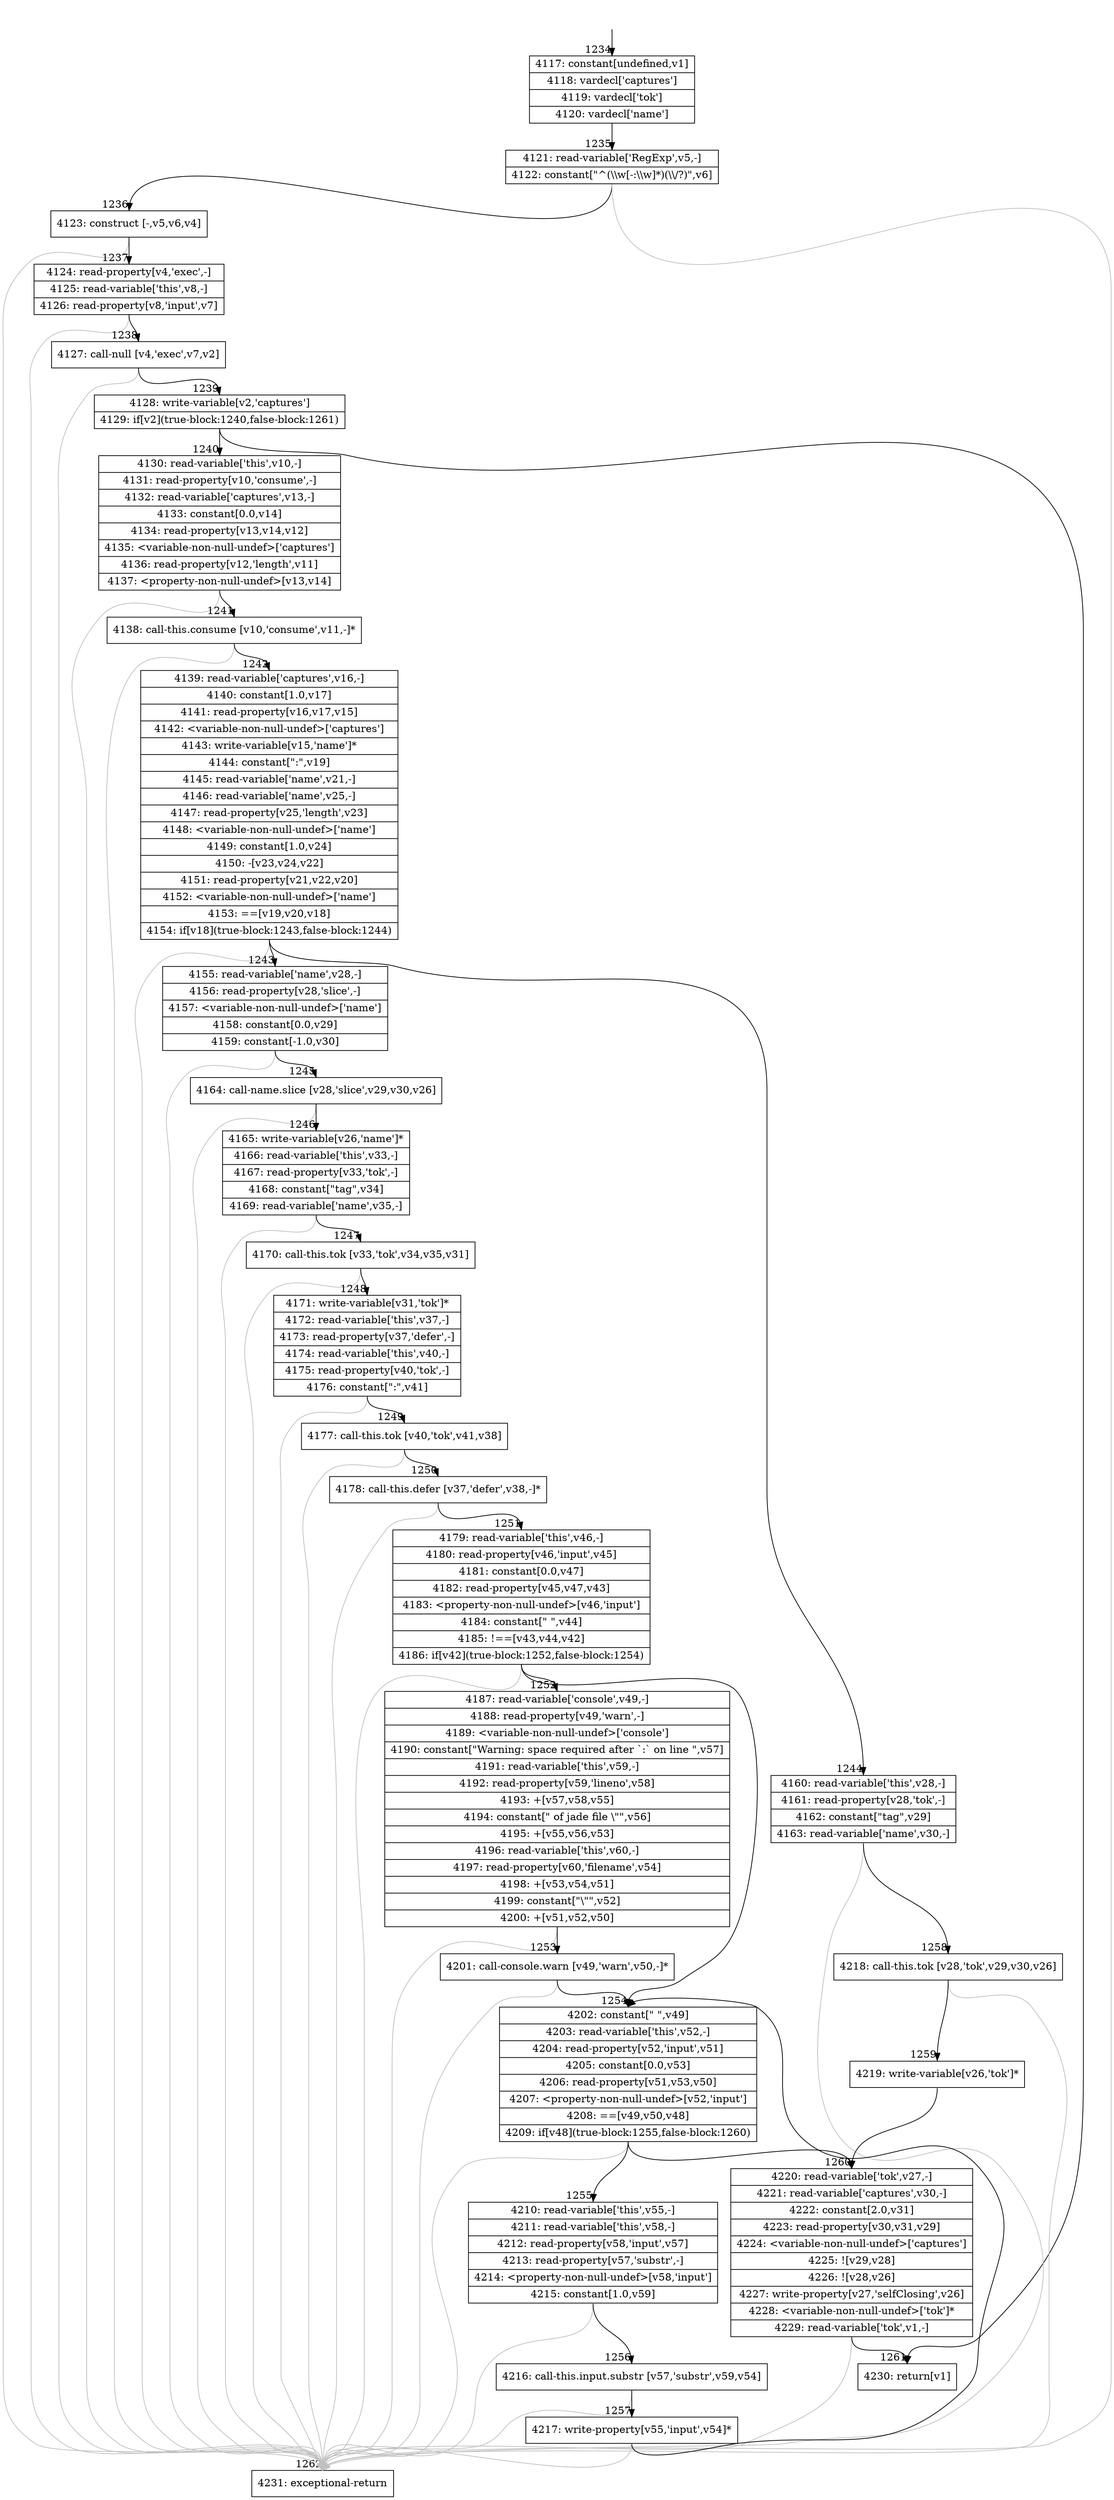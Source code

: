 digraph {
rankdir="TD"
BB_entry71[shape=none,label=""];
BB_entry71 -> BB1234 [tailport=s, headport=n, headlabel="    1234"]
BB1234 [shape=record label="{4117: constant[undefined,v1]|4118: vardecl['captures']|4119: vardecl['tok']|4120: vardecl['name']}" ] 
BB1234 -> BB1235 [tailport=s, headport=n, headlabel="      1235"]
BB1235 [shape=record label="{4121: read-variable['RegExp',v5,-]|4122: constant[\"^(\\\\w[-:\\\\w]*)(\\\\/?)\",v6]}" ] 
BB1235 -> BB1236 [tailport=s, headport=n, headlabel="      1236"]
BB1235 -> BB1262 [tailport=s, headport=n, color=gray, headlabel="      1262"]
BB1236 [shape=record label="{4123: construct [-,v5,v6,v4]}" ] 
BB1236 -> BB1237 [tailport=s, headport=n, headlabel="      1237"]
BB1236 -> BB1262 [tailport=s, headport=n, color=gray]
BB1237 [shape=record label="{4124: read-property[v4,'exec',-]|4125: read-variable['this',v8,-]|4126: read-property[v8,'input',v7]}" ] 
BB1237 -> BB1238 [tailport=s, headport=n, headlabel="      1238"]
BB1237 -> BB1262 [tailport=s, headport=n, color=gray]
BB1238 [shape=record label="{4127: call-null [v4,'exec',v7,v2]}" ] 
BB1238 -> BB1239 [tailport=s, headport=n, headlabel="      1239"]
BB1238 -> BB1262 [tailport=s, headport=n, color=gray]
BB1239 [shape=record label="{4128: write-variable[v2,'captures']|4129: if[v2](true-block:1240,false-block:1261)}" ] 
BB1239 -> BB1240 [tailport=s, headport=n, headlabel="      1240"]
BB1239 -> BB1261 [tailport=s, headport=n, headlabel="      1261"]
BB1240 [shape=record label="{4130: read-variable['this',v10,-]|4131: read-property[v10,'consume',-]|4132: read-variable['captures',v13,-]|4133: constant[0.0,v14]|4134: read-property[v13,v14,v12]|4135: \<variable-non-null-undef\>['captures']|4136: read-property[v12,'length',v11]|4137: \<property-non-null-undef\>[v13,v14]}" ] 
BB1240 -> BB1241 [tailport=s, headport=n, headlabel="      1241"]
BB1240 -> BB1262 [tailport=s, headport=n, color=gray]
BB1241 [shape=record label="{4138: call-this.consume [v10,'consume',v11,-]*}" ] 
BB1241 -> BB1242 [tailport=s, headport=n, headlabel="      1242"]
BB1241 -> BB1262 [tailport=s, headport=n, color=gray]
BB1242 [shape=record label="{4139: read-variable['captures',v16,-]|4140: constant[1.0,v17]|4141: read-property[v16,v17,v15]|4142: \<variable-non-null-undef\>['captures']|4143: write-variable[v15,'name']*|4144: constant[\":\",v19]|4145: read-variable['name',v21,-]|4146: read-variable['name',v25,-]|4147: read-property[v25,'length',v23]|4148: \<variable-non-null-undef\>['name']|4149: constant[1.0,v24]|4150: -[v23,v24,v22]|4151: read-property[v21,v22,v20]|4152: \<variable-non-null-undef\>['name']|4153: ==[v19,v20,v18]|4154: if[v18](true-block:1243,false-block:1244)}" ] 
BB1242 -> BB1243 [tailport=s, headport=n, headlabel="      1243"]
BB1242 -> BB1244 [tailport=s, headport=n, headlabel="      1244"]
BB1242 -> BB1262 [tailport=s, headport=n, color=gray]
BB1243 [shape=record label="{4155: read-variable['name',v28,-]|4156: read-property[v28,'slice',-]|4157: \<variable-non-null-undef\>['name']|4158: constant[0.0,v29]|4159: constant[-1.0,v30]}" ] 
BB1243 -> BB1245 [tailport=s, headport=n, headlabel="      1245"]
BB1243 -> BB1262 [tailport=s, headport=n, color=gray]
BB1244 [shape=record label="{4160: read-variable['this',v28,-]|4161: read-property[v28,'tok',-]|4162: constant[\"tag\",v29]|4163: read-variable['name',v30,-]}" ] 
BB1244 -> BB1258 [tailport=s, headport=n, headlabel="      1258"]
BB1244 -> BB1262 [tailport=s, headport=n, color=gray]
BB1245 [shape=record label="{4164: call-name.slice [v28,'slice',v29,v30,v26]}" ] 
BB1245 -> BB1246 [tailport=s, headport=n, headlabel="      1246"]
BB1245 -> BB1262 [tailport=s, headport=n, color=gray]
BB1246 [shape=record label="{4165: write-variable[v26,'name']*|4166: read-variable['this',v33,-]|4167: read-property[v33,'tok',-]|4168: constant[\"tag\",v34]|4169: read-variable['name',v35,-]}" ] 
BB1246 -> BB1247 [tailport=s, headport=n, headlabel="      1247"]
BB1246 -> BB1262 [tailport=s, headport=n, color=gray]
BB1247 [shape=record label="{4170: call-this.tok [v33,'tok',v34,v35,v31]}" ] 
BB1247 -> BB1248 [tailport=s, headport=n, headlabel="      1248"]
BB1247 -> BB1262 [tailport=s, headport=n, color=gray]
BB1248 [shape=record label="{4171: write-variable[v31,'tok']*|4172: read-variable['this',v37,-]|4173: read-property[v37,'defer',-]|4174: read-variable['this',v40,-]|4175: read-property[v40,'tok',-]|4176: constant[\":\",v41]}" ] 
BB1248 -> BB1249 [tailport=s, headport=n, headlabel="      1249"]
BB1248 -> BB1262 [tailport=s, headport=n, color=gray]
BB1249 [shape=record label="{4177: call-this.tok [v40,'tok',v41,v38]}" ] 
BB1249 -> BB1250 [tailport=s, headport=n, headlabel="      1250"]
BB1249 -> BB1262 [tailport=s, headport=n, color=gray]
BB1250 [shape=record label="{4178: call-this.defer [v37,'defer',v38,-]*}" ] 
BB1250 -> BB1251 [tailport=s, headport=n, headlabel="      1251"]
BB1250 -> BB1262 [tailport=s, headport=n, color=gray]
BB1251 [shape=record label="{4179: read-variable['this',v46,-]|4180: read-property[v46,'input',v45]|4181: constant[0.0,v47]|4182: read-property[v45,v47,v43]|4183: \<property-non-null-undef\>[v46,'input']|4184: constant[\" \",v44]|4185: !==[v43,v44,v42]|4186: if[v42](true-block:1252,false-block:1254)}" ] 
BB1251 -> BB1252 [tailport=s, headport=n, headlabel="      1252"]
BB1251 -> BB1254 [tailport=s, headport=n, headlabel="      1254"]
BB1251 -> BB1262 [tailport=s, headport=n, color=gray]
BB1252 [shape=record label="{4187: read-variable['console',v49,-]|4188: read-property[v49,'warn',-]|4189: \<variable-non-null-undef\>['console']|4190: constant[\"Warning: space required after `:` on line \",v57]|4191: read-variable['this',v59,-]|4192: read-property[v59,'lineno',v58]|4193: +[v57,v58,v55]|4194: constant[\" of jade file \\\"\",v56]|4195: +[v55,v56,v53]|4196: read-variable['this',v60,-]|4197: read-property[v60,'filename',v54]|4198: +[v53,v54,v51]|4199: constant[\"\\\"\",v52]|4200: +[v51,v52,v50]}" ] 
BB1252 -> BB1253 [tailport=s, headport=n, headlabel="      1253"]
BB1252 -> BB1262 [tailport=s, headport=n, color=gray]
BB1253 [shape=record label="{4201: call-console.warn [v49,'warn',v50,-]*}" ] 
BB1253 -> BB1254 [tailport=s, headport=n]
BB1253 -> BB1262 [tailport=s, headport=n, color=gray]
BB1254 [shape=record label="{4202: constant[\" \",v49]|4203: read-variable['this',v52,-]|4204: read-property[v52,'input',v51]|4205: constant[0.0,v53]|4206: read-property[v51,v53,v50]|4207: \<property-non-null-undef\>[v52,'input']|4208: ==[v49,v50,v48]|4209: if[v48](true-block:1255,false-block:1260)}" ] 
BB1254 -> BB1255 [tailport=s, headport=n, headlabel="      1255"]
BB1254 -> BB1260 [tailport=s, headport=n, headlabel="      1260"]
BB1254 -> BB1262 [tailport=s, headport=n, color=gray]
BB1255 [shape=record label="{4210: read-variable['this',v55,-]|4211: read-variable['this',v58,-]|4212: read-property[v58,'input',v57]|4213: read-property[v57,'substr',-]|4214: \<property-non-null-undef\>[v58,'input']|4215: constant[1.0,v59]}" ] 
BB1255 -> BB1256 [tailport=s, headport=n, headlabel="      1256"]
BB1255 -> BB1262 [tailport=s, headport=n, color=gray]
BB1256 [shape=record label="{4216: call-this.input.substr [v57,'substr',v59,v54]}" ] 
BB1256 -> BB1257 [tailport=s, headport=n, headlabel="      1257"]
BB1256 -> BB1262 [tailport=s, headport=n, color=gray]
BB1257 [shape=record label="{4217: write-property[v55,'input',v54]*}" ] 
BB1257 -> BB1254 [tailport=s, headport=n]
BB1257 -> BB1262 [tailport=s, headport=n, color=gray]
BB1258 [shape=record label="{4218: call-this.tok [v28,'tok',v29,v30,v26]}" ] 
BB1258 -> BB1259 [tailport=s, headport=n, headlabel="      1259"]
BB1258 -> BB1262 [tailport=s, headport=n, color=gray]
BB1259 [shape=record label="{4219: write-variable[v26,'tok']*}" ] 
BB1259 -> BB1260 [tailport=s, headport=n]
BB1260 [shape=record label="{4220: read-variable['tok',v27,-]|4221: read-variable['captures',v30,-]|4222: constant[2.0,v31]|4223: read-property[v30,v31,v29]|4224: \<variable-non-null-undef\>['captures']|4225: ![v29,v28]|4226: ![v28,v26]|4227: write-property[v27,'selfClosing',v26]|4228: \<variable-non-null-undef\>['tok']*|4229: read-variable['tok',v1,-]}" ] 
BB1260 -> BB1261 [tailport=s, headport=n]
BB1260 -> BB1262 [tailport=s, headport=n, color=gray]
BB1261 [shape=record label="{4230: return[v1]}" ] 
BB1262 [shape=record label="{4231: exceptional-return}" ] 
//#$~ 1418
}
